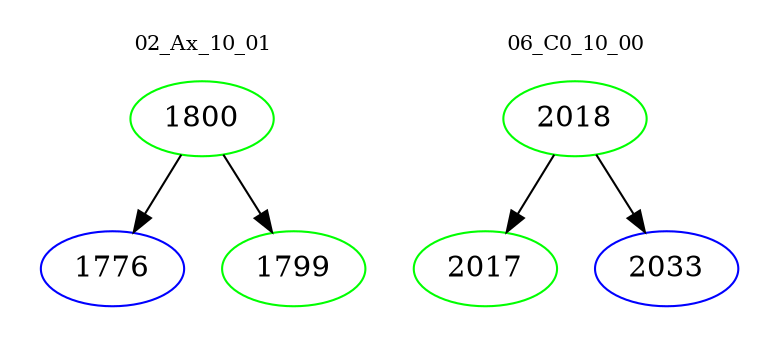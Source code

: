 digraph{
subgraph cluster_0 {
color = white
label = "02_Ax_10_01";
fontsize=10;
T0_1800 [label="1800", color="green"]
T0_1800 -> T0_1776 [color="black"]
T0_1776 [label="1776", color="blue"]
T0_1800 -> T0_1799 [color="black"]
T0_1799 [label="1799", color="green"]
}
subgraph cluster_1 {
color = white
label = "06_C0_10_00";
fontsize=10;
T1_2018 [label="2018", color="green"]
T1_2018 -> T1_2017 [color="black"]
T1_2017 [label="2017", color="green"]
T1_2018 -> T1_2033 [color="black"]
T1_2033 [label="2033", color="blue"]
}
}
